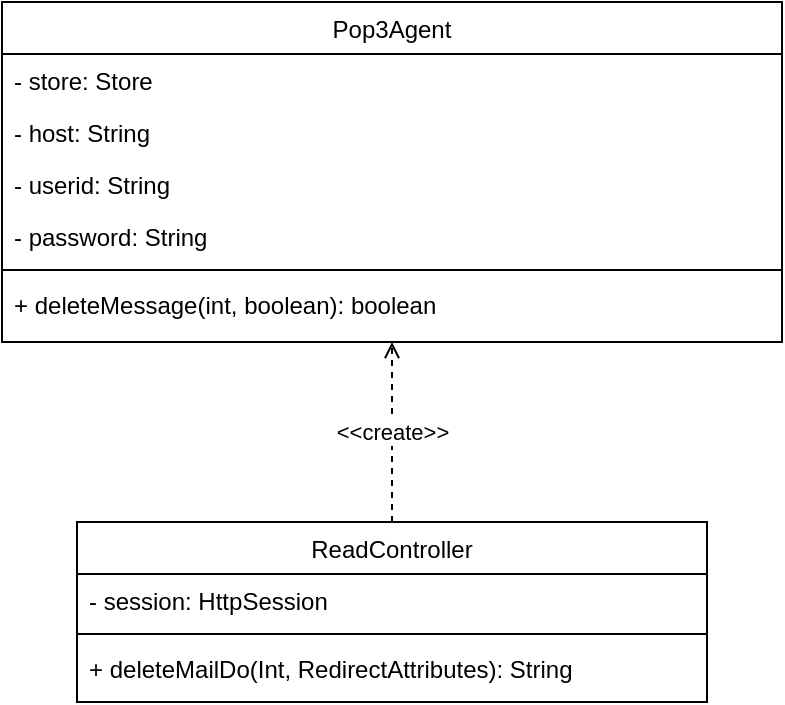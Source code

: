 <mxfile version="24.4.4" type="device">
  <diagram id="C5RBs43oDa-KdzZeNtuy" name="Page-1">
    <mxGraphModel dx="546" dy="780" grid="1" gridSize="10" guides="1" tooltips="1" connect="1" arrows="1" fold="1" page="1" pageScale="1" pageWidth="827" pageHeight="1169" math="0" shadow="0">
      <root>
        <mxCell id="WIyWlLk6GJQsqaUBKTNV-0" />
        <mxCell id="WIyWlLk6GJQsqaUBKTNV-1" parent="WIyWlLk6GJQsqaUBKTNV-0" />
        <mxCell id="9jzMFkIqOsF5b-RV8s6g-19" value="&amp;lt;&amp;lt;create&amp;gt;&amp;gt;" style="edgeStyle=orthogonalEdgeStyle;rounded=0;orthogonalLoop=1;jettySize=auto;html=1;exitX=0.5;exitY=0;exitDx=0;exitDy=0;entryX=0.5;entryY=1;entryDx=0;entryDy=0;endArrow=open;endFill=0;dashed=1;" parent="WIyWlLk6GJQsqaUBKTNV-1" source="9jzMFkIqOsF5b-RV8s6g-0" target="9jzMFkIqOsF5b-RV8s6g-12" edge="1">
          <mxGeometry relative="1" as="geometry" />
        </mxCell>
        <mxCell id="9jzMFkIqOsF5b-RV8s6g-0" value="ReadController" style="swimlane;fontStyle=0;align=center;verticalAlign=top;childLayout=stackLayout;horizontal=1;startSize=26;horizontalStack=0;resizeParent=1;resizeLast=0;collapsible=1;marginBottom=0;rounded=0;shadow=0;strokeWidth=1;" parent="WIyWlLk6GJQsqaUBKTNV-1" vertex="1">
          <mxGeometry x="207.5" y="450" width="315" height="90" as="geometry">
            <mxRectangle x="130" y="380" width="160" height="26" as="alternateBounds" />
          </mxGeometry>
        </mxCell>
        <mxCell id="9jzMFkIqOsF5b-RV8s6g-1" value="- session: HttpSession" style="text;align=left;verticalAlign=top;spacingLeft=4;spacingRight=4;overflow=hidden;rotatable=0;points=[[0,0.5],[1,0.5]];portConstraint=eastwest;" parent="9jzMFkIqOsF5b-RV8s6g-0" vertex="1">
          <mxGeometry y="26" width="315" height="26" as="geometry" />
        </mxCell>
        <mxCell id="9jzMFkIqOsF5b-RV8s6g-3" value="" style="line;html=1;strokeWidth=1;align=left;verticalAlign=middle;spacingTop=-1;spacingLeft=3;spacingRight=3;rotatable=0;labelPosition=right;points=[];portConstraint=eastwest;" parent="9jzMFkIqOsF5b-RV8s6g-0" vertex="1">
          <mxGeometry y="52" width="315" height="8" as="geometry" />
        </mxCell>
        <mxCell id="9jzMFkIqOsF5b-RV8s6g-4" value="+ deleteMailDo(Int, RedirectAttributes): String" style="text;align=left;verticalAlign=top;spacingLeft=4;spacingRight=4;overflow=hidden;rotatable=0;points=[[0,0.5],[1,0.5]];portConstraint=eastwest;" parent="9jzMFkIqOsF5b-RV8s6g-0" vertex="1">
          <mxGeometry y="60" width="315" height="26" as="geometry" />
        </mxCell>
        <mxCell id="9jzMFkIqOsF5b-RV8s6g-12" value="Pop3Agent" style="swimlane;fontStyle=0;align=center;verticalAlign=top;childLayout=stackLayout;horizontal=1;startSize=26;horizontalStack=0;resizeParent=1;resizeLast=0;collapsible=1;marginBottom=0;rounded=0;shadow=0;strokeWidth=1;" parent="WIyWlLk6GJQsqaUBKTNV-1" vertex="1">
          <mxGeometry x="170" y="190" width="390" height="170" as="geometry">
            <mxRectangle x="340" y="380" width="170" height="26" as="alternateBounds" />
          </mxGeometry>
        </mxCell>
        <mxCell id="9jzMFkIqOsF5b-RV8s6g-13" value="- store: Store" style="text;align=left;verticalAlign=top;spacingLeft=4;spacingRight=4;overflow=hidden;rotatable=0;points=[[0,0.5],[1,0.5]];portConstraint=eastwest;" parent="9jzMFkIqOsF5b-RV8s6g-12" vertex="1">
          <mxGeometry y="26" width="390" height="26" as="geometry" />
        </mxCell>
        <mxCell id="9jzMFkIqOsF5b-RV8s6g-14" value="- host: String" style="text;align=left;verticalAlign=top;spacingLeft=4;spacingRight=4;overflow=hidden;rotatable=0;points=[[0,0.5],[1,0.5]];portConstraint=eastwest;" parent="9jzMFkIqOsF5b-RV8s6g-12" vertex="1">
          <mxGeometry y="52" width="390" height="26" as="geometry" />
        </mxCell>
        <mxCell id="9jzMFkIqOsF5b-RV8s6g-15" value="- userid: String" style="text;align=left;verticalAlign=top;spacingLeft=4;spacingRight=4;overflow=hidden;rotatable=0;points=[[0,0.5],[1,0.5]];portConstraint=eastwest;" parent="9jzMFkIqOsF5b-RV8s6g-12" vertex="1">
          <mxGeometry y="78" width="390" height="26" as="geometry" />
        </mxCell>
        <mxCell id="9jzMFkIqOsF5b-RV8s6g-16" value="- password: String" style="text;align=left;verticalAlign=top;spacingLeft=4;spacingRight=4;overflow=hidden;rotatable=0;points=[[0,0.5],[1,0.5]];portConstraint=eastwest;" parent="9jzMFkIqOsF5b-RV8s6g-12" vertex="1">
          <mxGeometry y="104" width="390" height="26" as="geometry" />
        </mxCell>
        <mxCell id="9jzMFkIqOsF5b-RV8s6g-17" value="" style="line;html=1;strokeWidth=1;align=left;verticalAlign=middle;spacingTop=-1;spacingLeft=3;spacingRight=3;rotatable=0;labelPosition=right;points=[];portConstraint=eastwest;" parent="9jzMFkIqOsF5b-RV8s6g-12" vertex="1">
          <mxGeometry y="130" width="390" height="8" as="geometry" />
        </mxCell>
        <mxCell id="9jzMFkIqOsF5b-RV8s6g-18" value="+ deleteMessage(int, boolean): boolean" style="text;align=left;verticalAlign=top;spacingLeft=4;spacingRight=4;overflow=hidden;rotatable=0;points=[[0,0.5],[1,0.5]];portConstraint=eastwest;" parent="9jzMFkIqOsF5b-RV8s6g-12" vertex="1">
          <mxGeometry y="138" width="390" height="26" as="geometry" />
        </mxCell>
      </root>
    </mxGraphModel>
  </diagram>
</mxfile>
